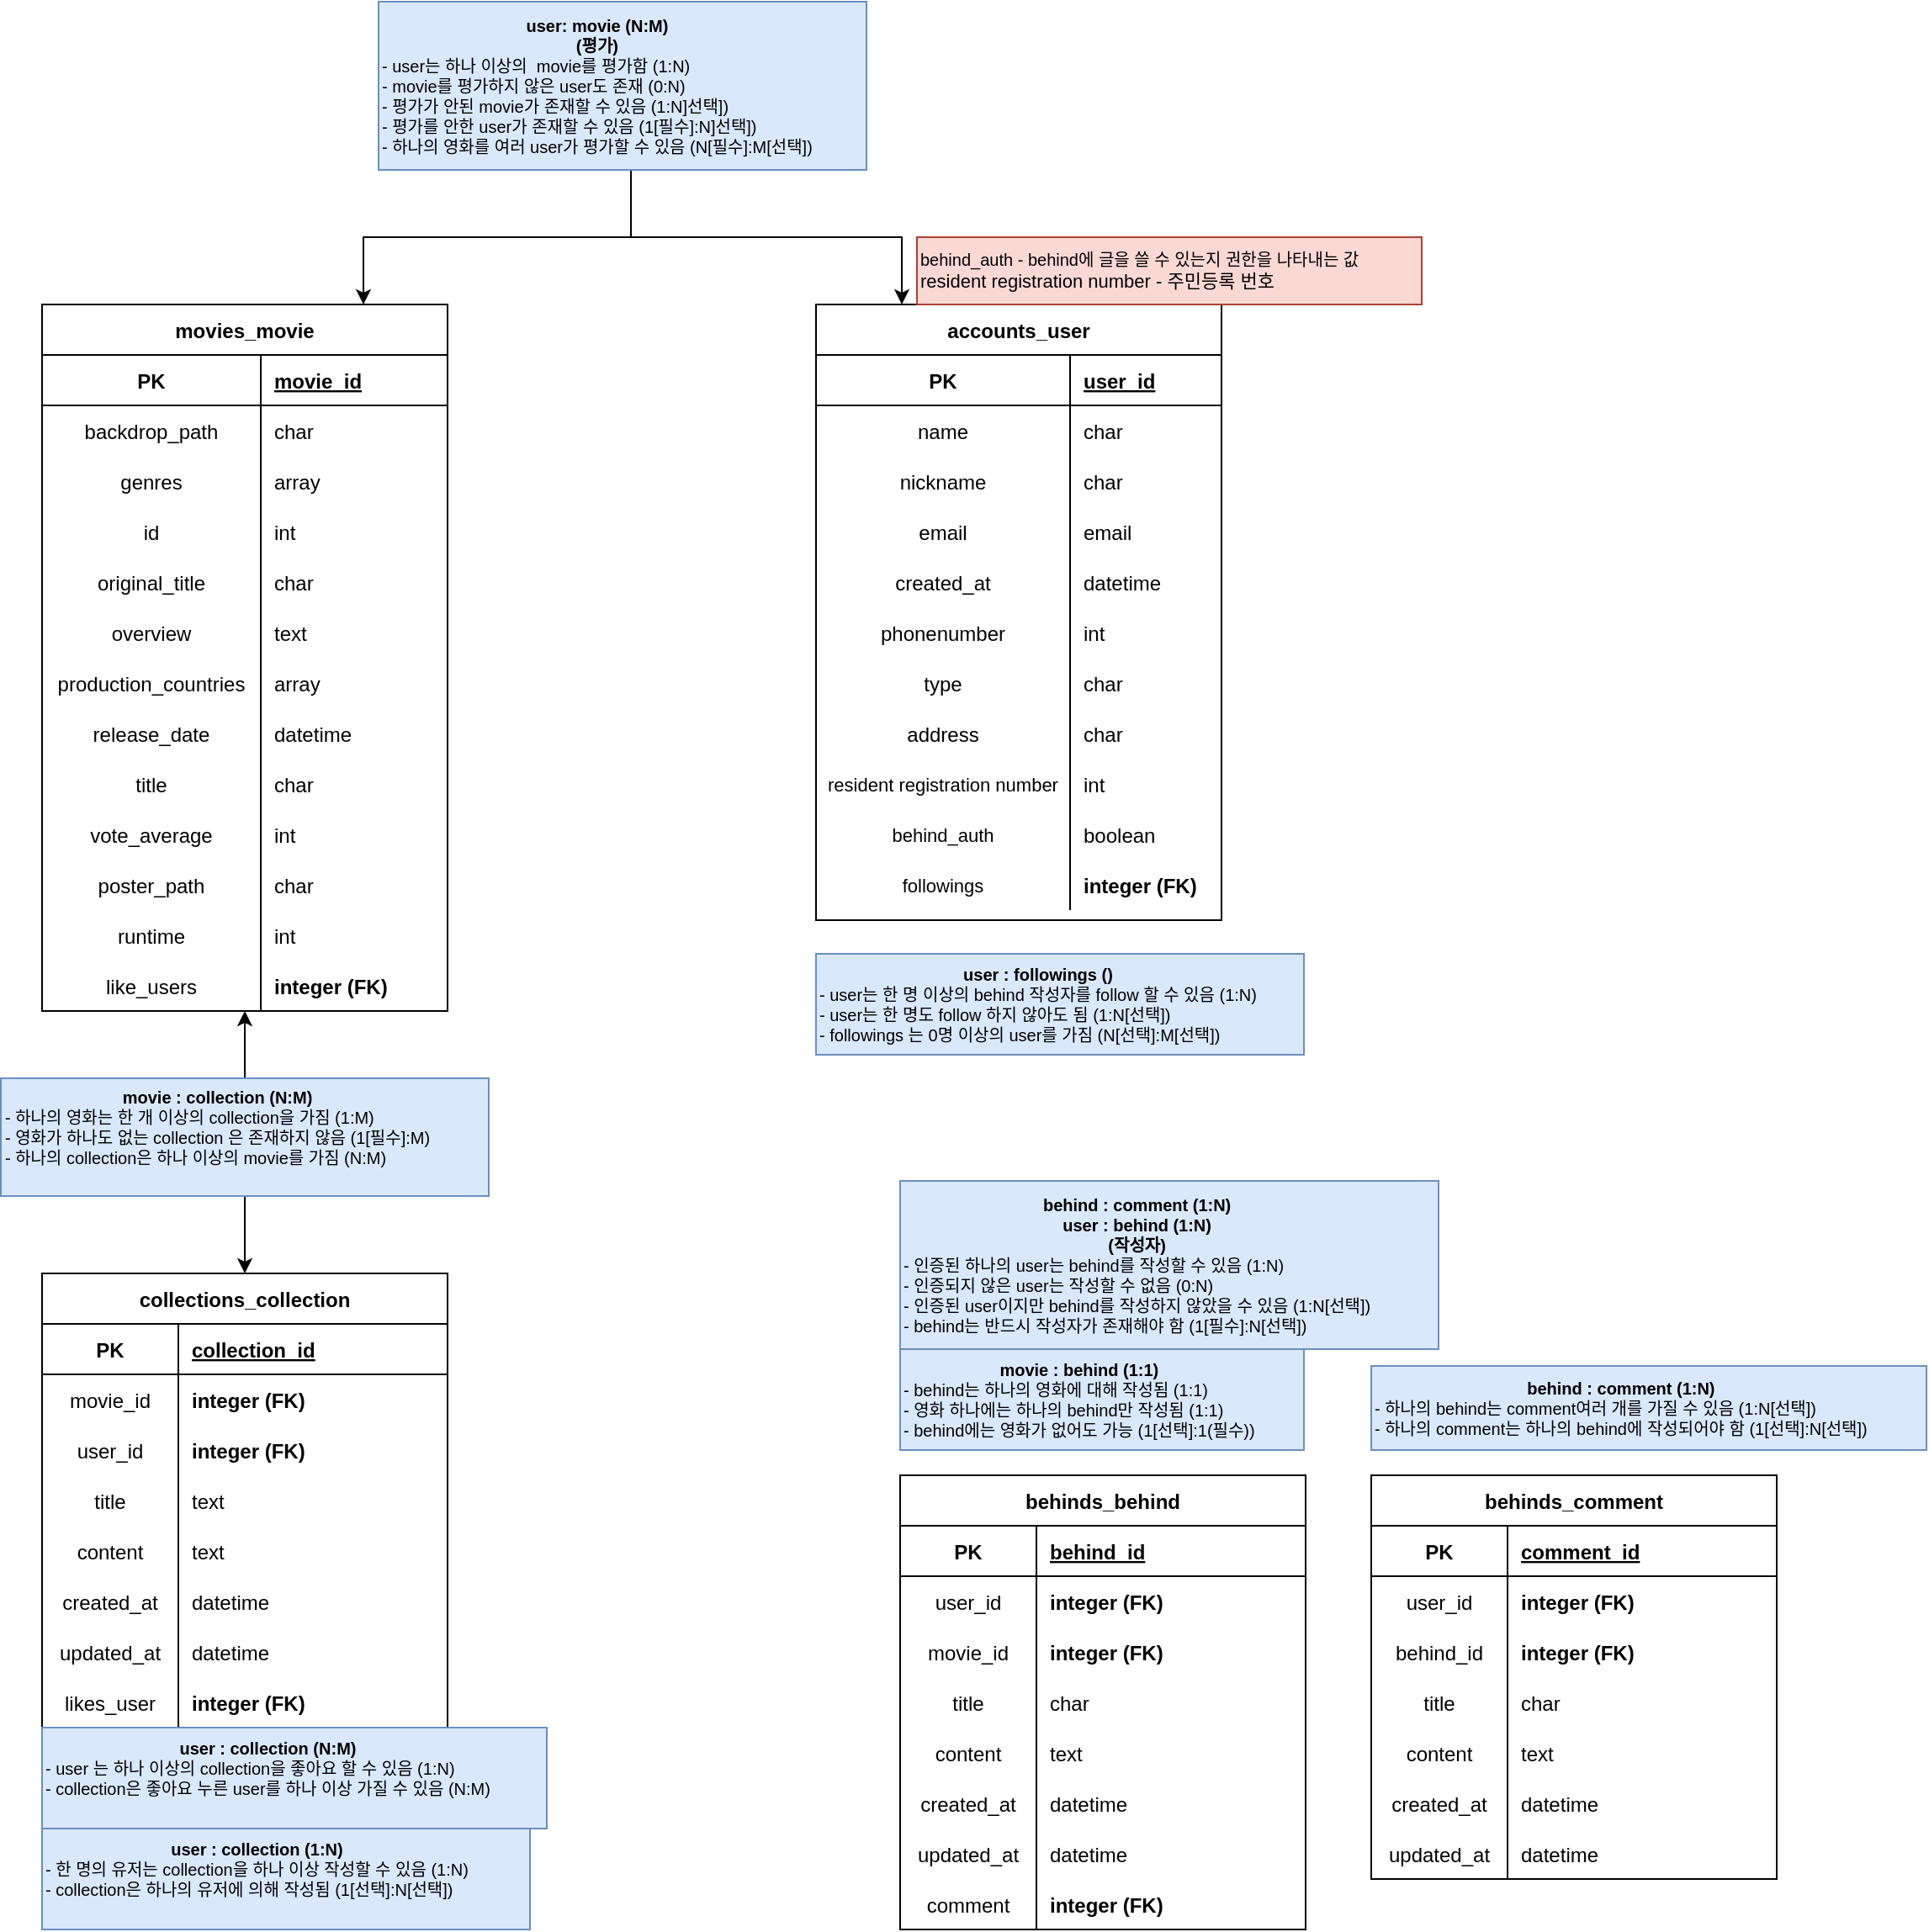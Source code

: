<mxfile version="20.5.3" type="github">
  <diagram id="GLgFaRD8pN8Qjck3xl4h" name="페이지-1">
    <mxGraphModel dx="2360" dy="802" grid="1" gridSize="10" guides="1" tooltips="1" connect="1" arrows="1" fold="1" page="1" pageScale="1" pageWidth="827" pageHeight="1169" math="0" shadow="0">
      <root>
        <mxCell id="0" />
        <mxCell id="1" parent="0" />
        <mxCell id="Xf8pAF-lPwS7-hsnX2du-1" value="accounts_user" style="shape=table;startSize=30;container=1;collapsible=1;childLayout=tableLayout;fixedRows=1;rowLines=0;fontStyle=1;align=center;resizeLast=1;" parent="1" vertex="1">
          <mxGeometry x="-330" y="180" width="241" height="366" as="geometry" />
        </mxCell>
        <mxCell id="Xf8pAF-lPwS7-hsnX2du-2" value="" style="shape=tableRow;horizontal=0;startSize=0;swimlaneHead=0;swimlaneBody=0;fillColor=none;collapsible=0;dropTarget=0;points=[[0,0.5],[1,0.5]];portConstraint=eastwest;top=0;left=0;right=0;bottom=1;" parent="Xf8pAF-lPwS7-hsnX2du-1" vertex="1">
          <mxGeometry y="30" width="241" height="30" as="geometry" />
        </mxCell>
        <mxCell id="Xf8pAF-lPwS7-hsnX2du-3" value="PK" style="shape=partialRectangle;connectable=0;fillColor=none;top=0;left=0;bottom=0;right=0;fontStyle=1;overflow=hidden;" parent="Xf8pAF-lPwS7-hsnX2du-2" vertex="1">
          <mxGeometry width="151" height="30" as="geometry">
            <mxRectangle width="151" height="30" as="alternateBounds" />
          </mxGeometry>
        </mxCell>
        <mxCell id="Xf8pAF-lPwS7-hsnX2du-4" value="user_id" style="shape=partialRectangle;connectable=0;fillColor=none;top=0;left=0;bottom=0;right=0;align=left;spacingLeft=6;fontStyle=5;overflow=hidden;" parent="Xf8pAF-lPwS7-hsnX2du-2" vertex="1">
          <mxGeometry x="151" width="90" height="30" as="geometry">
            <mxRectangle width="90" height="30" as="alternateBounds" />
          </mxGeometry>
        </mxCell>
        <mxCell id="Xf8pAF-lPwS7-hsnX2du-5" value="" style="shape=tableRow;horizontal=0;startSize=0;swimlaneHead=0;swimlaneBody=0;fillColor=none;collapsible=0;dropTarget=0;points=[[0,0.5],[1,0.5]];portConstraint=eastwest;top=0;left=0;right=0;bottom=0;" parent="Xf8pAF-lPwS7-hsnX2du-1" vertex="1">
          <mxGeometry y="60" width="241" height="30" as="geometry" />
        </mxCell>
        <mxCell id="Xf8pAF-lPwS7-hsnX2du-6" value="name" style="shape=partialRectangle;connectable=0;fillColor=none;top=0;left=0;bottom=0;right=0;editable=1;overflow=hidden;" parent="Xf8pAF-lPwS7-hsnX2du-5" vertex="1">
          <mxGeometry width="151" height="30" as="geometry">
            <mxRectangle width="151" height="30" as="alternateBounds" />
          </mxGeometry>
        </mxCell>
        <mxCell id="Xf8pAF-lPwS7-hsnX2du-7" value="char" style="shape=partialRectangle;connectable=0;fillColor=none;top=0;left=0;bottom=0;right=0;align=left;spacingLeft=6;overflow=hidden;" parent="Xf8pAF-lPwS7-hsnX2du-5" vertex="1">
          <mxGeometry x="151" width="90" height="30" as="geometry">
            <mxRectangle width="90" height="30" as="alternateBounds" />
          </mxGeometry>
        </mxCell>
        <mxCell id="Xf8pAF-lPwS7-hsnX2du-8" value="" style="shape=tableRow;horizontal=0;startSize=0;swimlaneHead=0;swimlaneBody=0;fillColor=none;collapsible=0;dropTarget=0;points=[[0,0.5],[1,0.5]];portConstraint=eastwest;top=0;left=0;right=0;bottom=0;" parent="Xf8pAF-lPwS7-hsnX2du-1" vertex="1">
          <mxGeometry y="90" width="241" height="30" as="geometry" />
        </mxCell>
        <mxCell id="Xf8pAF-lPwS7-hsnX2du-9" value="nickname" style="shape=partialRectangle;connectable=0;fillColor=none;top=0;left=0;bottom=0;right=0;editable=1;overflow=hidden;" parent="Xf8pAF-lPwS7-hsnX2du-8" vertex="1">
          <mxGeometry width="151" height="30" as="geometry">
            <mxRectangle width="151" height="30" as="alternateBounds" />
          </mxGeometry>
        </mxCell>
        <mxCell id="Xf8pAF-lPwS7-hsnX2du-10" value="char" style="shape=partialRectangle;connectable=0;fillColor=none;top=0;left=0;bottom=0;right=0;align=left;spacingLeft=6;overflow=hidden;" parent="Xf8pAF-lPwS7-hsnX2du-8" vertex="1">
          <mxGeometry x="151" width="90" height="30" as="geometry">
            <mxRectangle width="90" height="30" as="alternateBounds" />
          </mxGeometry>
        </mxCell>
        <mxCell id="Xf8pAF-lPwS7-hsnX2du-11" value="" style="shape=tableRow;horizontal=0;startSize=0;swimlaneHead=0;swimlaneBody=0;fillColor=none;collapsible=0;dropTarget=0;points=[[0,0.5],[1,0.5]];portConstraint=eastwest;top=0;left=0;right=0;bottom=0;" parent="Xf8pAF-lPwS7-hsnX2du-1" vertex="1">
          <mxGeometry y="120" width="241" height="30" as="geometry" />
        </mxCell>
        <mxCell id="Xf8pAF-lPwS7-hsnX2du-12" value="email" style="shape=partialRectangle;connectable=0;fillColor=none;top=0;left=0;bottom=0;right=0;editable=1;overflow=hidden;" parent="Xf8pAF-lPwS7-hsnX2du-11" vertex="1">
          <mxGeometry width="151" height="30" as="geometry">
            <mxRectangle width="151" height="30" as="alternateBounds" />
          </mxGeometry>
        </mxCell>
        <mxCell id="Xf8pAF-lPwS7-hsnX2du-13" value="email" style="shape=partialRectangle;connectable=0;fillColor=none;top=0;left=0;bottom=0;right=0;align=left;spacingLeft=6;overflow=hidden;" parent="Xf8pAF-lPwS7-hsnX2du-11" vertex="1">
          <mxGeometry x="151" width="90" height="30" as="geometry">
            <mxRectangle width="90" height="30" as="alternateBounds" />
          </mxGeometry>
        </mxCell>
        <mxCell id="Xf8pAF-lPwS7-hsnX2du-83" value="" style="shape=tableRow;horizontal=0;startSize=0;swimlaneHead=0;swimlaneBody=0;fillColor=none;collapsible=0;dropTarget=0;points=[[0,0.5],[1,0.5]];portConstraint=eastwest;top=0;left=0;right=0;bottom=0;" parent="Xf8pAF-lPwS7-hsnX2du-1" vertex="1">
          <mxGeometry y="150" width="241" height="30" as="geometry" />
        </mxCell>
        <mxCell id="Xf8pAF-lPwS7-hsnX2du-84" value="created_at" style="shape=partialRectangle;connectable=0;fillColor=none;top=0;left=0;bottom=0;right=0;editable=1;overflow=hidden;" parent="Xf8pAF-lPwS7-hsnX2du-83" vertex="1">
          <mxGeometry width="151" height="30" as="geometry">
            <mxRectangle width="151" height="30" as="alternateBounds" />
          </mxGeometry>
        </mxCell>
        <mxCell id="Xf8pAF-lPwS7-hsnX2du-85" value="datetime" style="shape=partialRectangle;connectable=0;fillColor=none;top=0;left=0;bottom=0;right=0;align=left;spacingLeft=6;overflow=hidden;" parent="Xf8pAF-lPwS7-hsnX2du-83" vertex="1">
          <mxGeometry x="151" width="90" height="30" as="geometry">
            <mxRectangle width="90" height="30" as="alternateBounds" />
          </mxGeometry>
        </mxCell>
        <mxCell id="Xf8pAF-lPwS7-hsnX2du-86" value="" style="shape=tableRow;horizontal=0;startSize=0;swimlaneHead=0;swimlaneBody=0;fillColor=none;collapsible=0;dropTarget=0;points=[[0,0.5],[1,0.5]];portConstraint=eastwest;top=0;left=0;right=0;bottom=0;" parent="Xf8pAF-lPwS7-hsnX2du-1" vertex="1">
          <mxGeometry y="180" width="241" height="30" as="geometry" />
        </mxCell>
        <mxCell id="Xf8pAF-lPwS7-hsnX2du-87" value="phonenumber" style="shape=partialRectangle;connectable=0;fillColor=none;top=0;left=0;bottom=0;right=0;editable=1;overflow=hidden;" parent="Xf8pAF-lPwS7-hsnX2du-86" vertex="1">
          <mxGeometry width="151" height="30" as="geometry">
            <mxRectangle width="151" height="30" as="alternateBounds" />
          </mxGeometry>
        </mxCell>
        <mxCell id="Xf8pAF-lPwS7-hsnX2du-88" value="int" style="shape=partialRectangle;connectable=0;fillColor=none;top=0;left=0;bottom=0;right=0;align=left;spacingLeft=6;overflow=hidden;" parent="Xf8pAF-lPwS7-hsnX2du-86" vertex="1">
          <mxGeometry x="151" width="90" height="30" as="geometry">
            <mxRectangle width="90" height="30" as="alternateBounds" />
          </mxGeometry>
        </mxCell>
        <mxCell id="Xf8pAF-lPwS7-hsnX2du-89" value="" style="shape=tableRow;horizontal=0;startSize=0;swimlaneHead=0;swimlaneBody=0;fillColor=none;collapsible=0;dropTarget=0;points=[[0,0.5],[1,0.5]];portConstraint=eastwest;top=0;left=0;right=0;bottom=0;" parent="Xf8pAF-lPwS7-hsnX2du-1" vertex="1">
          <mxGeometry y="210" width="241" height="30" as="geometry" />
        </mxCell>
        <mxCell id="Xf8pAF-lPwS7-hsnX2du-90" value="type" style="shape=partialRectangle;connectable=0;fillColor=none;top=0;left=0;bottom=0;right=0;editable=1;overflow=hidden;" parent="Xf8pAF-lPwS7-hsnX2du-89" vertex="1">
          <mxGeometry width="151" height="30" as="geometry">
            <mxRectangle width="151" height="30" as="alternateBounds" />
          </mxGeometry>
        </mxCell>
        <mxCell id="Xf8pAF-lPwS7-hsnX2du-91" value="char" style="shape=partialRectangle;connectable=0;fillColor=none;top=0;left=0;bottom=0;right=0;align=left;spacingLeft=6;overflow=hidden;" parent="Xf8pAF-lPwS7-hsnX2du-89" vertex="1">
          <mxGeometry x="151" width="90" height="30" as="geometry">
            <mxRectangle width="90" height="30" as="alternateBounds" />
          </mxGeometry>
        </mxCell>
        <mxCell id="Xf8pAF-lPwS7-hsnX2du-92" value="" style="shape=tableRow;horizontal=0;startSize=0;swimlaneHead=0;swimlaneBody=0;fillColor=none;collapsible=0;dropTarget=0;points=[[0,0.5],[1,0.5]];portConstraint=eastwest;top=0;left=0;right=0;bottom=0;" parent="Xf8pAF-lPwS7-hsnX2du-1" vertex="1">
          <mxGeometry y="240" width="241" height="30" as="geometry" />
        </mxCell>
        <mxCell id="Xf8pAF-lPwS7-hsnX2du-93" value="address" style="shape=partialRectangle;connectable=0;fillColor=none;top=0;left=0;bottom=0;right=0;editable=1;overflow=hidden;" parent="Xf8pAF-lPwS7-hsnX2du-92" vertex="1">
          <mxGeometry width="151" height="30" as="geometry">
            <mxRectangle width="151" height="30" as="alternateBounds" />
          </mxGeometry>
        </mxCell>
        <mxCell id="Xf8pAF-lPwS7-hsnX2du-94" value="char" style="shape=partialRectangle;connectable=0;fillColor=none;top=0;left=0;bottom=0;right=0;align=left;spacingLeft=6;overflow=hidden;" parent="Xf8pAF-lPwS7-hsnX2du-92" vertex="1">
          <mxGeometry x="151" width="90" height="30" as="geometry">
            <mxRectangle width="90" height="30" as="alternateBounds" />
          </mxGeometry>
        </mxCell>
        <mxCell id="Xf8pAF-lPwS7-hsnX2du-95" value="" style="shape=tableRow;horizontal=0;startSize=0;swimlaneHead=0;swimlaneBody=0;fillColor=none;collapsible=0;dropTarget=0;points=[[0,0.5],[1,0.5]];portConstraint=eastwest;top=0;left=0;right=0;bottom=0;" parent="Xf8pAF-lPwS7-hsnX2du-1" vertex="1">
          <mxGeometry y="270" width="241" height="30" as="geometry" />
        </mxCell>
        <mxCell id="Xf8pAF-lPwS7-hsnX2du-96" value="resident registration number" style="shape=partialRectangle;connectable=0;fillColor=none;top=0;left=0;bottom=0;right=0;editable=1;overflow=hidden;fontSize=11;" parent="Xf8pAF-lPwS7-hsnX2du-95" vertex="1">
          <mxGeometry width="151" height="30" as="geometry">
            <mxRectangle width="151" height="30" as="alternateBounds" />
          </mxGeometry>
        </mxCell>
        <mxCell id="Xf8pAF-lPwS7-hsnX2du-97" value="int" style="shape=partialRectangle;connectable=0;fillColor=none;top=0;left=0;bottom=0;right=0;align=left;spacingLeft=6;overflow=hidden;" parent="Xf8pAF-lPwS7-hsnX2du-95" vertex="1">
          <mxGeometry x="151" width="90" height="30" as="geometry">
            <mxRectangle width="90" height="30" as="alternateBounds" />
          </mxGeometry>
        </mxCell>
        <mxCell id="Xf8pAF-lPwS7-hsnX2du-168" value="" style="shape=tableRow;horizontal=0;startSize=0;swimlaneHead=0;swimlaneBody=0;fillColor=none;collapsible=0;dropTarget=0;points=[[0,0.5],[1,0.5]];portConstraint=eastwest;top=0;left=0;right=0;bottom=0;" parent="Xf8pAF-lPwS7-hsnX2du-1" vertex="1">
          <mxGeometry y="300" width="241" height="30" as="geometry" />
        </mxCell>
        <mxCell id="Xf8pAF-lPwS7-hsnX2du-169" value="behind_auth" style="shape=partialRectangle;connectable=0;fillColor=none;top=0;left=0;bottom=0;right=0;editable=1;overflow=hidden;fontSize=11;" parent="Xf8pAF-lPwS7-hsnX2du-168" vertex="1">
          <mxGeometry width="151" height="30" as="geometry">
            <mxRectangle width="151" height="30" as="alternateBounds" />
          </mxGeometry>
        </mxCell>
        <mxCell id="Xf8pAF-lPwS7-hsnX2du-170" value="boolean" style="shape=partialRectangle;connectable=0;fillColor=none;top=0;left=0;bottom=0;right=0;align=left;spacingLeft=6;overflow=hidden;" parent="Xf8pAF-lPwS7-hsnX2du-168" vertex="1">
          <mxGeometry x="151" width="90" height="30" as="geometry">
            <mxRectangle width="90" height="30" as="alternateBounds" />
          </mxGeometry>
        </mxCell>
        <mxCell id="n-0l4hpeBYYMILoCP7zS-92" value="" style="shape=tableRow;horizontal=0;startSize=0;swimlaneHead=0;swimlaneBody=0;fillColor=none;collapsible=0;dropTarget=0;points=[[0,0.5],[1,0.5]];portConstraint=eastwest;top=0;left=0;right=0;bottom=0;" vertex="1" parent="Xf8pAF-lPwS7-hsnX2du-1">
          <mxGeometry y="330" width="241" height="30" as="geometry" />
        </mxCell>
        <mxCell id="n-0l4hpeBYYMILoCP7zS-93" value="followings" style="shape=partialRectangle;connectable=0;fillColor=none;top=0;left=0;bottom=0;right=0;editable=1;overflow=hidden;fontSize=11;" vertex="1" parent="n-0l4hpeBYYMILoCP7zS-92">
          <mxGeometry width="151" height="30" as="geometry">
            <mxRectangle width="151" height="30" as="alternateBounds" />
          </mxGeometry>
        </mxCell>
        <mxCell id="n-0l4hpeBYYMILoCP7zS-94" value="integer (FK)" style="shape=partialRectangle;connectable=0;fillColor=none;top=0;left=0;bottom=0;right=0;align=left;spacingLeft=6;overflow=hidden;fontStyle=1" vertex="1" parent="n-0l4hpeBYYMILoCP7zS-92">
          <mxGeometry x="151" width="90" height="30" as="geometry">
            <mxRectangle width="90" height="30" as="alternateBounds" />
          </mxGeometry>
        </mxCell>
        <mxCell id="Xf8pAF-lPwS7-hsnX2du-67" value="collections_collection" style="shape=table;startSize=30;container=1;collapsible=1;childLayout=tableLayout;fixedRows=1;rowLines=0;fontStyle=1;align=center;resizeLast=1;" parent="1" vertex="1">
          <mxGeometry x="-790" y="756" width="241" height="270" as="geometry" />
        </mxCell>
        <mxCell id="Xf8pAF-lPwS7-hsnX2du-68" value="" style="shape=tableRow;horizontal=0;startSize=0;swimlaneHead=0;swimlaneBody=0;fillColor=none;collapsible=0;dropTarget=0;points=[[0,0.5],[1,0.5]];portConstraint=eastwest;top=0;left=0;right=0;bottom=1;" parent="Xf8pAF-lPwS7-hsnX2du-67" vertex="1">
          <mxGeometry y="30" width="241" height="30" as="geometry" />
        </mxCell>
        <mxCell id="Xf8pAF-lPwS7-hsnX2du-69" value="PK" style="shape=partialRectangle;connectable=0;fillColor=none;top=0;left=0;bottom=0;right=0;fontStyle=1;overflow=hidden;" parent="Xf8pAF-lPwS7-hsnX2du-68" vertex="1">
          <mxGeometry width="81" height="30" as="geometry">
            <mxRectangle width="81" height="30" as="alternateBounds" />
          </mxGeometry>
        </mxCell>
        <mxCell id="Xf8pAF-lPwS7-hsnX2du-70" value="collection_id" style="shape=partialRectangle;connectable=0;fillColor=none;top=0;left=0;bottom=0;right=0;align=left;spacingLeft=6;fontStyle=5;overflow=hidden;" parent="Xf8pAF-lPwS7-hsnX2du-68" vertex="1">
          <mxGeometry x="81" width="160" height="30" as="geometry">
            <mxRectangle width="160" height="30" as="alternateBounds" />
          </mxGeometry>
        </mxCell>
        <mxCell id="Xf8pAF-lPwS7-hsnX2du-71" value="" style="shape=tableRow;horizontal=0;startSize=0;swimlaneHead=0;swimlaneBody=0;fillColor=none;collapsible=0;dropTarget=0;points=[[0,0.5],[1,0.5]];portConstraint=eastwest;top=0;left=0;right=0;bottom=0;" parent="Xf8pAF-lPwS7-hsnX2du-67" vertex="1">
          <mxGeometry y="60" width="241" height="30" as="geometry" />
        </mxCell>
        <mxCell id="Xf8pAF-lPwS7-hsnX2du-72" value="movie_id" style="shape=partialRectangle;connectable=0;fillColor=none;top=0;left=0;bottom=0;right=0;editable=1;overflow=hidden;" parent="Xf8pAF-lPwS7-hsnX2du-71" vertex="1">
          <mxGeometry width="81" height="30" as="geometry">
            <mxRectangle width="81" height="30" as="alternateBounds" />
          </mxGeometry>
        </mxCell>
        <mxCell id="Xf8pAF-lPwS7-hsnX2du-73" value="integer (FK)" style="shape=partialRectangle;connectable=0;fillColor=none;top=0;left=0;bottom=0;right=0;align=left;spacingLeft=6;overflow=hidden;fontStyle=1" parent="Xf8pAF-lPwS7-hsnX2du-71" vertex="1">
          <mxGeometry x="81" width="160" height="30" as="geometry">
            <mxRectangle width="160" height="30" as="alternateBounds" />
          </mxGeometry>
        </mxCell>
        <mxCell id="Xf8pAF-lPwS7-hsnX2du-74" value="" style="shape=tableRow;horizontal=0;startSize=0;swimlaneHead=0;swimlaneBody=0;fillColor=none;collapsible=0;dropTarget=0;points=[[0,0.5],[1,0.5]];portConstraint=eastwest;top=0;left=0;right=0;bottom=0;" parent="Xf8pAF-lPwS7-hsnX2du-67" vertex="1">
          <mxGeometry y="90" width="241" height="30" as="geometry" />
        </mxCell>
        <mxCell id="Xf8pAF-lPwS7-hsnX2du-75" value="user_id" style="shape=partialRectangle;connectable=0;fillColor=none;top=0;left=0;bottom=0;right=0;editable=1;overflow=hidden;" parent="Xf8pAF-lPwS7-hsnX2du-74" vertex="1">
          <mxGeometry width="81" height="30" as="geometry">
            <mxRectangle width="81" height="30" as="alternateBounds" />
          </mxGeometry>
        </mxCell>
        <mxCell id="Xf8pAF-lPwS7-hsnX2du-76" value="integer (FK)" style="shape=partialRectangle;connectable=0;fillColor=none;top=0;left=0;bottom=0;right=0;align=left;spacingLeft=6;overflow=hidden;fontStyle=1" parent="Xf8pAF-lPwS7-hsnX2du-74" vertex="1">
          <mxGeometry x="81" width="160" height="30" as="geometry">
            <mxRectangle width="160" height="30" as="alternateBounds" />
          </mxGeometry>
        </mxCell>
        <mxCell id="n-0l4hpeBYYMILoCP7zS-53" value="" style="shape=tableRow;horizontal=0;startSize=0;swimlaneHead=0;swimlaneBody=0;fillColor=none;collapsible=0;dropTarget=0;points=[[0,0.5],[1,0.5]];portConstraint=eastwest;top=0;left=0;right=0;bottom=0;" vertex="1" parent="Xf8pAF-lPwS7-hsnX2du-67">
          <mxGeometry y="120" width="241" height="30" as="geometry" />
        </mxCell>
        <mxCell id="n-0l4hpeBYYMILoCP7zS-54" value="title" style="shape=partialRectangle;connectable=0;fillColor=none;top=0;left=0;bottom=0;right=0;editable=1;overflow=hidden;" vertex="1" parent="n-0l4hpeBYYMILoCP7zS-53">
          <mxGeometry width="81" height="30" as="geometry">
            <mxRectangle width="81" height="30" as="alternateBounds" />
          </mxGeometry>
        </mxCell>
        <mxCell id="n-0l4hpeBYYMILoCP7zS-55" value="text" style="shape=partialRectangle;connectable=0;fillColor=none;top=0;left=0;bottom=0;right=0;align=left;spacingLeft=6;overflow=hidden;" vertex="1" parent="n-0l4hpeBYYMILoCP7zS-53">
          <mxGeometry x="81" width="160" height="30" as="geometry">
            <mxRectangle width="160" height="30" as="alternateBounds" />
          </mxGeometry>
        </mxCell>
        <mxCell id="Xf8pAF-lPwS7-hsnX2du-77" value="" style="shape=tableRow;horizontal=0;startSize=0;swimlaneHead=0;swimlaneBody=0;fillColor=none;collapsible=0;dropTarget=0;points=[[0,0.5],[1,0.5]];portConstraint=eastwest;top=0;left=0;right=0;bottom=0;" parent="Xf8pAF-lPwS7-hsnX2du-67" vertex="1">
          <mxGeometry y="150" width="241" height="30" as="geometry" />
        </mxCell>
        <mxCell id="Xf8pAF-lPwS7-hsnX2du-78" value="content" style="shape=partialRectangle;connectable=0;fillColor=none;top=0;left=0;bottom=0;right=0;editable=1;overflow=hidden;" parent="Xf8pAF-lPwS7-hsnX2du-77" vertex="1">
          <mxGeometry width="81" height="30" as="geometry">
            <mxRectangle width="81" height="30" as="alternateBounds" />
          </mxGeometry>
        </mxCell>
        <mxCell id="Xf8pAF-lPwS7-hsnX2du-79" value="text" style="shape=partialRectangle;connectable=0;fillColor=none;top=0;left=0;bottom=0;right=0;align=left;spacingLeft=6;overflow=hidden;" parent="Xf8pAF-lPwS7-hsnX2du-77" vertex="1">
          <mxGeometry x="81" width="160" height="30" as="geometry">
            <mxRectangle width="160" height="30" as="alternateBounds" />
          </mxGeometry>
        </mxCell>
        <mxCell id="n-0l4hpeBYYMILoCP7zS-38" value="" style="shape=tableRow;horizontal=0;startSize=0;swimlaneHead=0;swimlaneBody=0;fillColor=none;collapsible=0;dropTarget=0;points=[[0,0.5],[1,0.5]];portConstraint=eastwest;top=0;left=0;right=0;bottom=0;" vertex="1" parent="Xf8pAF-lPwS7-hsnX2du-67">
          <mxGeometry y="180" width="241" height="30" as="geometry" />
        </mxCell>
        <mxCell id="n-0l4hpeBYYMILoCP7zS-39" value="created_at" style="shape=partialRectangle;connectable=0;fillColor=none;top=0;left=0;bottom=0;right=0;editable=1;overflow=hidden;" vertex="1" parent="n-0l4hpeBYYMILoCP7zS-38">
          <mxGeometry width="81" height="30" as="geometry">
            <mxRectangle width="81" height="30" as="alternateBounds" />
          </mxGeometry>
        </mxCell>
        <mxCell id="n-0l4hpeBYYMILoCP7zS-40" value="datetime" style="shape=partialRectangle;connectable=0;fillColor=none;top=0;left=0;bottom=0;right=0;align=left;spacingLeft=6;overflow=hidden;" vertex="1" parent="n-0l4hpeBYYMILoCP7zS-38">
          <mxGeometry x="81" width="160" height="30" as="geometry">
            <mxRectangle width="160" height="30" as="alternateBounds" />
          </mxGeometry>
        </mxCell>
        <mxCell id="n-0l4hpeBYYMILoCP7zS-41" value="" style="shape=tableRow;horizontal=0;startSize=0;swimlaneHead=0;swimlaneBody=0;fillColor=none;collapsible=0;dropTarget=0;points=[[0,0.5],[1,0.5]];portConstraint=eastwest;top=0;left=0;right=0;bottom=0;" vertex="1" parent="Xf8pAF-lPwS7-hsnX2du-67">
          <mxGeometry y="210" width="241" height="30" as="geometry" />
        </mxCell>
        <mxCell id="n-0l4hpeBYYMILoCP7zS-42" value="updated_at" style="shape=partialRectangle;connectable=0;fillColor=none;top=0;left=0;bottom=0;right=0;editable=1;overflow=hidden;" vertex="1" parent="n-0l4hpeBYYMILoCP7zS-41">
          <mxGeometry width="81" height="30" as="geometry">
            <mxRectangle width="81" height="30" as="alternateBounds" />
          </mxGeometry>
        </mxCell>
        <mxCell id="n-0l4hpeBYYMILoCP7zS-43" value="datetime" style="shape=partialRectangle;connectable=0;fillColor=none;top=0;left=0;bottom=0;right=0;align=left;spacingLeft=6;overflow=hidden;" vertex="1" parent="n-0l4hpeBYYMILoCP7zS-41">
          <mxGeometry x="81" width="160" height="30" as="geometry">
            <mxRectangle width="160" height="30" as="alternateBounds" />
          </mxGeometry>
        </mxCell>
        <mxCell id="Xf8pAF-lPwS7-hsnX2du-102" value="" style="shape=tableRow;horizontal=0;startSize=0;swimlaneHead=0;swimlaneBody=0;fillColor=none;collapsible=0;dropTarget=0;points=[[0,0.5],[1,0.5]];portConstraint=eastwest;top=0;left=0;right=0;bottom=0;" parent="Xf8pAF-lPwS7-hsnX2du-67" vertex="1">
          <mxGeometry y="240" width="241" height="30" as="geometry" />
        </mxCell>
        <mxCell id="Xf8pAF-lPwS7-hsnX2du-103" value="likes_user" style="shape=partialRectangle;connectable=0;fillColor=none;top=0;left=0;bottom=0;right=0;editable=1;overflow=hidden;" parent="Xf8pAF-lPwS7-hsnX2du-102" vertex="1">
          <mxGeometry width="81" height="30" as="geometry">
            <mxRectangle width="81" height="30" as="alternateBounds" />
          </mxGeometry>
        </mxCell>
        <mxCell id="Xf8pAF-lPwS7-hsnX2du-104" value="integer (FK)" style="shape=partialRectangle;connectable=0;fillColor=none;top=0;left=0;bottom=0;right=0;align=left;spacingLeft=6;overflow=hidden;fontStyle=1" parent="Xf8pAF-lPwS7-hsnX2du-102" vertex="1">
          <mxGeometry x="81" width="160" height="30" as="geometry">
            <mxRectangle width="160" height="30" as="alternateBounds" />
          </mxGeometry>
        </mxCell>
        <mxCell id="Xf8pAF-lPwS7-hsnX2du-105" value="movies_movie" style="shape=table;startSize=30;container=1;collapsible=1;childLayout=tableLayout;fixedRows=1;rowLines=0;fontStyle=1;align=center;resizeLast=1;" parent="1" vertex="1">
          <mxGeometry x="-790" y="180" width="241" height="420" as="geometry" />
        </mxCell>
        <mxCell id="Xf8pAF-lPwS7-hsnX2du-106" value="" style="shape=tableRow;horizontal=0;startSize=0;swimlaneHead=0;swimlaneBody=0;fillColor=none;collapsible=0;dropTarget=0;points=[[0,0.5],[1,0.5]];portConstraint=eastwest;top=0;left=0;right=0;bottom=1;" parent="Xf8pAF-lPwS7-hsnX2du-105" vertex="1">
          <mxGeometry y="30" width="241" height="30" as="geometry" />
        </mxCell>
        <mxCell id="Xf8pAF-lPwS7-hsnX2du-107" value="PK" style="shape=partialRectangle;connectable=0;fillColor=none;top=0;left=0;bottom=0;right=0;fontStyle=1;overflow=hidden;" parent="Xf8pAF-lPwS7-hsnX2du-106" vertex="1">
          <mxGeometry width="130" height="30" as="geometry">
            <mxRectangle width="130" height="30" as="alternateBounds" />
          </mxGeometry>
        </mxCell>
        <mxCell id="Xf8pAF-lPwS7-hsnX2du-108" value="movie_id" style="shape=partialRectangle;connectable=0;fillColor=none;top=0;left=0;bottom=0;right=0;align=left;spacingLeft=6;fontStyle=5;overflow=hidden;" parent="Xf8pAF-lPwS7-hsnX2du-106" vertex="1">
          <mxGeometry x="130" width="111" height="30" as="geometry">
            <mxRectangle width="111" height="30" as="alternateBounds" />
          </mxGeometry>
        </mxCell>
        <mxCell id="Xf8pAF-lPwS7-hsnX2du-109" value="" style="shape=tableRow;horizontal=0;startSize=0;swimlaneHead=0;swimlaneBody=0;fillColor=none;collapsible=0;dropTarget=0;points=[[0,0.5],[1,0.5]];portConstraint=eastwest;top=0;left=0;right=0;bottom=0;fontStyle=1" parent="Xf8pAF-lPwS7-hsnX2du-105" vertex="1">
          <mxGeometry y="60" width="241" height="30" as="geometry" />
        </mxCell>
        <mxCell id="Xf8pAF-lPwS7-hsnX2du-110" value="backdrop_path" style="shape=partialRectangle;connectable=0;fillColor=none;top=0;left=0;bottom=0;right=0;editable=1;overflow=hidden;" parent="Xf8pAF-lPwS7-hsnX2du-109" vertex="1">
          <mxGeometry width="130" height="30" as="geometry">
            <mxRectangle width="130" height="30" as="alternateBounds" />
          </mxGeometry>
        </mxCell>
        <mxCell id="Xf8pAF-lPwS7-hsnX2du-111" value="char" style="shape=partialRectangle;connectable=0;fillColor=none;top=0;left=0;bottom=0;right=0;align=left;spacingLeft=6;overflow=hidden;fontStyle=0" parent="Xf8pAF-lPwS7-hsnX2du-109" vertex="1">
          <mxGeometry x="130" width="111" height="30" as="geometry">
            <mxRectangle width="111" height="30" as="alternateBounds" />
          </mxGeometry>
        </mxCell>
        <mxCell id="Xf8pAF-lPwS7-hsnX2du-112" value="" style="shape=tableRow;horizontal=0;startSize=0;swimlaneHead=0;swimlaneBody=0;fillColor=none;collapsible=0;dropTarget=0;points=[[0,0.5],[1,0.5]];portConstraint=eastwest;top=0;left=0;right=0;bottom=0;" parent="Xf8pAF-lPwS7-hsnX2du-105" vertex="1">
          <mxGeometry y="90" width="241" height="30" as="geometry" />
        </mxCell>
        <mxCell id="Xf8pAF-lPwS7-hsnX2du-113" value="genres" style="shape=partialRectangle;connectable=0;fillColor=none;top=0;left=0;bottom=0;right=0;editable=1;overflow=hidden;" parent="Xf8pAF-lPwS7-hsnX2du-112" vertex="1">
          <mxGeometry width="130" height="30" as="geometry">
            <mxRectangle width="130" height="30" as="alternateBounds" />
          </mxGeometry>
        </mxCell>
        <mxCell id="Xf8pAF-lPwS7-hsnX2du-114" value="array" style="shape=partialRectangle;connectable=0;fillColor=none;top=0;left=0;bottom=0;right=0;align=left;spacingLeft=6;overflow=hidden;fontStyle=0" parent="Xf8pAF-lPwS7-hsnX2du-112" vertex="1">
          <mxGeometry x="130" width="111" height="30" as="geometry">
            <mxRectangle width="111" height="30" as="alternateBounds" />
          </mxGeometry>
        </mxCell>
        <mxCell id="Xf8pAF-lPwS7-hsnX2du-115" value="" style="shape=tableRow;horizontal=0;startSize=0;swimlaneHead=0;swimlaneBody=0;fillColor=none;collapsible=0;dropTarget=0;points=[[0,0.5],[1,0.5]];portConstraint=eastwest;top=0;left=0;right=0;bottom=0;" parent="Xf8pAF-lPwS7-hsnX2du-105" vertex="1">
          <mxGeometry y="120" width="241" height="30" as="geometry" />
        </mxCell>
        <mxCell id="Xf8pAF-lPwS7-hsnX2du-116" value="id" style="shape=partialRectangle;connectable=0;fillColor=none;top=0;left=0;bottom=0;right=0;editable=1;overflow=hidden;" parent="Xf8pAF-lPwS7-hsnX2du-115" vertex="1">
          <mxGeometry width="130" height="30" as="geometry">
            <mxRectangle width="130" height="30" as="alternateBounds" />
          </mxGeometry>
        </mxCell>
        <mxCell id="Xf8pAF-lPwS7-hsnX2du-117" value="int" style="shape=partialRectangle;connectable=0;fillColor=none;top=0;left=0;bottom=0;right=0;align=left;spacingLeft=6;overflow=hidden;" parent="Xf8pAF-lPwS7-hsnX2du-115" vertex="1">
          <mxGeometry x="130" width="111" height="30" as="geometry">
            <mxRectangle width="111" height="30" as="alternateBounds" />
          </mxGeometry>
        </mxCell>
        <mxCell id="Xf8pAF-lPwS7-hsnX2du-118" value="" style="shape=tableRow;horizontal=0;startSize=0;swimlaneHead=0;swimlaneBody=0;fillColor=none;collapsible=0;dropTarget=0;points=[[0,0.5],[1,0.5]];portConstraint=eastwest;top=0;left=0;right=0;bottom=0;" parent="Xf8pAF-lPwS7-hsnX2du-105" vertex="1">
          <mxGeometry y="150" width="241" height="30" as="geometry" />
        </mxCell>
        <mxCell id="Xf8pAF-lPwS7-hsnX2du-119" value="original_title" style="shape=partialRectangle;connectable=0;fillColor=none;top=0;left=0;bottom=0;right=0;editable=1;overflow=hidden;" parent="Xf8pAF-lPwS7-hsnX2du-118" vertex="1">
          <mxGeometry width="130" height="30" as="geometry">
            <mxRectangle width="130" height="30" as="alternateBounds" />
          </mxGeometry>
        </mxCell>
        <mxCell id="Xf8pAF-lPwS7-hsnX2du-120" value="char" style="shape=partialRectangle;connectable=0;fillColor=none;top=0;left=0;bottom=0;right=0;align=left;spacingLeft=6;overflow=hidden;fontStyle=0" parent="Xf8pAF-lPwS7-hsnX2du-118" vertex="1">
          <mxGeometry x="130" width="111" height="30" as="geometry">
            <mxRectangle width="111" height="30" as="alternateBounds" />
          </mxGeometry>
        </mxCell>
        <mxCell id="Xf8pAF-lPwS7-hsnX2du-121" value="" style="shape=tableRow;horizontal=0;startSize=0;swimlaneHead=0;swimlaneBody=0;fillColor=none;collapsible=0;dropTarget=0;points=[[0,0.5],[1,0.5]];portConstraint=eastwest;top=0;left=0;right=0;bottom=0;" parent="Xf8pAF-lPwS7-hsnX2du-105" vertex="1">
          <mxGeometry y="180" width="241" height="30" as="geometry" />
        </mxCell>
        <mxCell id="Xf8pAF-lPwS7-hsnX2du-122" value="overview" style="shape=partialRectangle;connectable=0;fillColor=none;top=0;left=0;bottom=0;right=0;editable=1;overflow=hidden;" parent="Xf8pAF-lPwS7-hsnX2du-121" vertex="1">
          <mxGeometry width="130" height="30" as="geometry">
            <mxRectangle width="130" height="30" as="alternateBounds" />
          </mxGeometry>
        </mxCell>
        <mxCell id="Xf8pAF-lPwS7-hsnX2du-123" value="text" style="shape=partialRectangle;connectable=0;fillColor=none;top=0;left=0;bottom=0;right=0;align=left;spacingLeft=6;overflow=hidden;fontStyle=0" parent="Xf8pAF-lPwS7-hsnX2du-121" vertex="1">
          <mxGeometry x="130" width="111" height="30" as="geometry">
            <mxRectangle width="111" height="30" as="alternateBounds" />
          </mxGeometry>
        </mxCell>
        <mxCell id="Xf8pAF-lPwS7-hsnX2du-124" value="" style="shape=tableRow;horizontal=0;startSize=0;swimlaneHead=0;swimlaneBody=0;fillColor=none;collapsible=0;dropTarget=0;points=[[0,0.5],[1,0.5]];portConstraint=eastwest;top=0;left=0;right=0;bottom=0;" parent="Xf8pAF-lPwS7-hsnX2du-105" vertex="1">
          <mxGeometry y="210" width="241" height="30" as="geometry" />
        </mxCell>
        <mxCell id="Xf8pAF-lPwS7-hsnX2du-125" value="production_countries" style="shape=partialRectangle;connectable=0;fillColor=none;top=0;left=0;bottom=0;right=0;editable=1;overflow=hidden;" parent="Xf8pAF-lPwS7-hsnX2du-124" vertex="1">
          <mxGeometry width="130" height="30" as="geometry">
            <mxRectangle width="130" height="30" as="alternateBounds" />
          </mxGeometry>
        </mxCell>
        <mxCell id="Xf8pAF-lPwS7-hsnX2du-126" value="array" style="shape=partialRectangle;connectable=0;fillColor=none;top=0;left=0;bottom=0;right=0;align=left;spacingLeft=6;overflow=hidden;fontStyle=0" parent="Xf8pAF-lPwS7-hsnX2du-124" vertex="1">
          <mxGeometry x="130" width="111" height="30" as="geometry">
            <mxRectangle width="111" height="30" as="alternateBounds" />
          </mxGeometry>
        </mxCell>
        <mxCell id="Xf8pAF-lPwS7-hsnX2du-127" value="" style="shape=tableRow;horizontal=0;startSize=0;swimlaneHead=0;swimlaneBody=0;fillColor=none;collapsible=0;dropTarget=0;points=[[0,0.5],[1,0.5]];portConstraint=eastwest;top=0;left=0;right=0;bottom=0;" parent="Xf8pAF-lPwS7-hsnX2du-105" vertex="1">
          <mxGeometry y="240" width="241" height="30" as="geometry" />
        </mxCell>
        <mxCell id="Xf8pAF-lPwS7-hsnX2du-128" value="release_date" style="shape=partialRectangle;connectable=0;fillColor=none;top=0;left=0;bottom=0;right=0;editable=1;overflow=hidden;" parent="Xf8pAF-lPwS7-hsnX2du-127" vertex="1">
          <mxGeometry width="130" height="30" as="geometry">
            <mxRectangle width="130" height="30" as="alternateBounds" />
          </mxGeometry>
        </mxCell>
        <mxCell id="Xf8pAF-lPwS7-hsnX2du-129" value="datetime" style="shape=partialRectangle;connectable=0;fillColor=none;top=0;left=0;bottom=0;right=0;align=left;spacingLeft=6;overflow=hidden;fontStyle=0" parent="Xf8pAF-lPwS7-hsnX2du-127" vertex="1">
          <mxGeometry x="130" width="111" height="30" as="geometry">
            <mxRectangle width="111" height="30" as="alternateBounds" />
          </mxGeometry>
        </mxCell>
        <mxCell id="Xf8pAF-lPwS7-hsnX2du-130" value="" style="shape=tableRow;horizontal=0;startSize=0;swimlaneHead=0;swimlaneBody=0;fillColor=none;collapsible=0;dropTarget=0;points=[[0,0.5],[1,0.5]];portConstraint=eastwest;top=0;left=0;right=0;bottom=0;" parent="Xf8pAF-lPwS7-hsnX2du-105" vertex="1">
          <mxGeometry y="270" width="241" height="30" as="geometry" />
        </mxCell>
        <mxCell id="Xf8pAF-lPwS7-hsnX2du-131" value="title" style="shape=partialRectangle;connectable=0;fillColor=none;top=0;left=0;bottom=0;right=0;editable=1;overflow=hidden;" parent="Xf8pAF-lPwS7-hsnX2du-130" vertex="1">
          <mxGeometry width="130" height="30" as="geometry">
            <mxRectangle width="130" height="30" as="alternateBounds" />
          </mxGeometry>
        </mxCell>
        <mxCell id="Xf8pAF-lPwS7-hsnX2du-132" value="char" style="shape=partialRectangle;connectable=0;fillColor=none;top=0;left=0;bottom=0;right=0;align=left;spacingLeft=6;overflow=hidden;fontStyle=0" parent="Xf8pAF-lPwS7-hsnX2du-130" vertex="1">
          <mxGeometry x="130" width="111" height="30" as="geometry">
            <mxRectangle width="111" height="30" as="alternateBounds" />
          </mxGeometry>
        </mxCell>
        <mxCell id="Xf8pAF-lPwS7-hsnX2du-133" value="" style="shape=tableRow;horizontal=0;startSize=0;swimlaneHead=0;swimlaneBody=0;fillColor=none;collapsible=0;dropTarget=0;points=[[0,0.5],[1,0.5]];portConstraint=eastwest;top=0;left=0;right=0;bottom=0;" parent="Xf8pAF-lPwS7-hsnX2du-105" vertex="1">
          <mxGeometry y="300" width="241" height="30" as="geometry" />
        </mxCell>
        <mxCell id="Xf8pAF-lPwS7-hsnX2du-134" value="vote_average" style="shape=partialRectangle;connectable=0;fillColor=none;top=0;left=0;bottom=0;right=0;editable=1;overflow=hidden;" parent="Xf8pAF-lPwS7-hsnX2du-133" vertex="1">
          <mxGeometry width="130" height="30" as="geometry">
            <mxRectangle width="130" height="30" as="alternateBounds" />
          </mxGeometry>
        </mxCell>
        <mxCell id="Xf8pAF-lPwS7-hsnX2du-135" value="int" style="shape=partialRectangle;connectable=0;fillColor=none;top=0;left=0;bottom=0;right=0;align=left;spacingLeft=6;overflow=hidden;fontStyle=0" parent="Xf8pAF-lPwS7-hsnX2du-133" vertex="1">
          <mxGeometry x="130" width="111" height="30" as="geometry">
            <mxRectangle width="111" height="30" as="alternateBounds" />
          </mxGeometry>
        </mxCell>
        <mxCell id="Xf8pAF-lPwS7-hsnX2du-136" value="" style="shape=tableRow;horizontal=0;startSize=0;swimlaneHead=0;swimlaneBody=0;fillColor=none;collapsible=0;dropTarget=0;points=[[0,0.5],[1,0.5]];portConstraint=eastwest;top=0;left=0;right=0;bottom=0;" parent="Xf8pAF-lPwS7-hsnX2du-105" vertex="1">
          <mxGeometry y="330" width="241" height="30" as="geometry" />
        </mxCell>
        <mxCell id="Xf8pAF-lPwS7-hsnX2du-137" value="poster_path" style="shape=partialRectangle;connectable=0;fillColor=none;top=0;left=0;bottom=0;right=0;editable=1;overflow=hidden;" parent="Xf8pAF-lPwS7-hsnX2du-136" vertex="1">
          <mxGeometry width="130" height="30" as="geometry">
            <mxRectangle width="130" height="30" as="alternateBounds" />
          </mxGeometry>
        </mxCell>
        <mxCell id="Xf8pAF-lPwS7-hsnX2du-138" value="char" style="shape=partialRectangle;connectable=0;fillColor=none;top=0;left=0;bottom=0;right=0;align=left;spacingLeft=6;overflow=hidden;fontStyle=0" parent="Xf8pAF-lPwS7-hsnX2du-136" vertex="1">
          <mxGeometry x="130" width="111" height="30" as="geometry">
            <mxRectangle width="111" height="30" as="alternateBounds" />
          </mxGeometry>
        </mxCell>
        <mxCell id="Xf8pAF-lPwS7-hsnX2du-139" value="" style="shape=tableRow;horizontal=0;startSize=0;swimlaneHead=0;swimlaneBody=0;fillColor=none;collapsible=0;dropTarget=0;points=[[0,0.5],[1,0.5]];portConstraint=eastwest;top=0;left=0;right=0;bottom=0;" parent="Xf8pAF-lPwS7-hsnX2du-105" vertex="1">
          <mxGeometry y="360" width="241" height="30" as="geometry" />
        </mxCell>
        <mxCell id="Xf8pAF-lPwS7-hsnX2du-140" value="runtime" style="shape=partialRectangle;connectable=0;fillColor=none;top=0;left=0;bottom=0;right=0;editable=1;overflow=hidden;" parent="Xf8pAF-lPwS7-hsnX2du-139" vertex="1">
          <mxGeometry width="130" height="30" as="geometry">
            <mxRectangle width="130" height="30" as="alternateBounds" />
          </mxGeometry>
        </mxCell>
        <mxCell id="Xf8pAF-lPwS7-hsnX2du-141" value="int" style="shape=partialRectangle;connectable=0;fillColor=none;top=0;left=0;bottom=0;right=0;align=left;spacingLeft=6;overflow=hidden;fontStyle=0" parent="Xf8pAF-lPwS7-hsnX2du-139" vertex="1">
          <mxGeometry x="130" width="111" height="30" as="geometry">
            <mxRectangle width="111" height="30" as="alternateBounds" />
          </mxGeometry>
        </mxCell>
        <mxCell id="Xf8pAF-lPwS7-hsnX2du-147" value="" style="shape=tableRow;horizontal=0;startSize=0;swimlaneHead=0;swimlaneBody=0;fillColor=none;collapsible=0;dropTarget=0;points=[[0,0.5],[1,0.5]];portConstraint=eastwest;top=0;left=0;right=0;bottom=0;" parent="Xf8pAF-lPwS7-hsnX2du-105" vertex="1">
          <mxGeometry y="390" width="241" height="30" as="geometry" />
        </mxCell>
        <mxCell id="Xf8pAF-lPwS7-hsnX2du-148" value="like_users" style="shape=partialRectangle;connectable=0;fillColor=none;top=0;left=0;bottom=0;right=0;editable=1;overflow=hidden;" parent="Xf8pAF-lPwS7-hsnX2du-147" vertex="1">
          <mxGeometry width="130" height="30" as="geometry">
            <mxRectangle width="130" height="30" as="alternateBounds" />
          </mxGeometry>
        </mxCell>
        <mxCell id="Xf8pAF-lPwS7-hsnX2du-149" value="integer (FK)" style="shape=partialRectangle;connectable=0;fillColor=none;top=0;left=0;bottom=0;right=0;align=left;spacingLeft=6;overflow=hidden;fontStyle=1" parent="Xf8pAF-lPwS7-hsnX2du-147" vertex="1">
          <mxGeometry x="130" width="111" height="30" as="geometry">
            <mxRectangle width="111" height="30" as="alternateBounds" />
          </mxGeometry>
        </mxCell>
        <mxCell id="Xf8pAF-lPwS7-hsnX2du-145" style="edgeStyle=orthogonalEdgeStyle;rounded=0;orthogonalLoop=1;jettySize=auto;html=1;fontSize=10;" parent="1" source="Xf8pAF-lPwS7-hsnX2du-142" target="Xf8pAF-lPwS7-hsnX2du-1" edge="1">
          <mxGeometry relative="1" as="geometry">
            <Array as="points">
              <mxPoint x="-440" y="140" />
              <mxPoint x="-279" y="140" />
            </Array>
          </mxGeometry>
        </mxCell>
        <mxCell id="Xf8pAF-lPwS7-hsnX2du-146" style="edgeStyle=orthogonalEdgeStyle;rounded=0;orthogonalLoop=1;jettySize=auto;html=1;fontSize=10;" parent="1" source="Xf8pAF-lPwS7-hsnX2du-142" target="Xf8pAF-lPwS7-hsnX2du-105" edge="1">
          <mxGeometry relative="1" as="geometry">
            <Array as="points">
              <mxPoint x="-440" y="140" />
              <mxPoint x="-599" y="140" />
            </Array>
          </mxGeometry>
        </mxCell>
        <mxCell id="Xf8pAF-lPwS7-hsnX2du-142" value="&lt;div style=&quot;text-align: center;&quot;&gt;&lt;b style=&quot;&quot;&gt;user: movie (N:M)&lt;/b&gt;&lt;/div&gt;&lt;div style=&quot;text-align: center;&quot;&gt;&lt;b style=&quot;&quot;&gt;(평가)&lt;/b&gt;&lt;/div&gt;- user는 하나 이상의&amp;nbsp; movie를 평가함 (1:N)&lt;br&gt;- movie를 평가하지 않은 user도 존재 (0:N)&lt;br&gt;- 평가가 안된 movie가 존재할 수 있음 (1:N]선택])&lt;br&gt;- 평가를 안한 user가 존재할 수 있음&amp;nbsp;(1[필수]:N]선택])&lt;br&gt;- 하나의 영화를 여러 user가 평가할 수 있음 (N[필수]:M[선택])" style="text;html=1;align=left;verticalAlign=middle;resizable=0;points=[];autosize=1;strokeColor=#6c8ebf;fillColor=#dae8fc;fontSize=10;labelBorderColor=none;labelBackgroundColor=none;" parent="1" vertex="1">
          <mxGeometry x="-590" width="290" height="100" as="geometry" />
        </mxCell>
        <mxCell id="Xf8pAF-lPwS7-hsnX2du-171" style="edgeStyle=orthogonalEdgeStyle;rounded=0;orthogonalLoop=1;jettySize=auto;html=1;fontSize=10;fontColor=default;" parent="1" source="Xf8pAF-lPwS7-hsnX2du-150" target="Xf8pAF-lPwS7-hsnX2du-105" edge="1">
          <mxGeometry relative="1" as="geometry">
            <mxPoint x="-350" y="720" as="sourcePoint" />
          </mxGeometry>
        </mxCell>
        <mxCell id="Xf8pAF-lPwS7-hsnX2du-172" style="edgeStyle=orthogonalEdgeStyle;rounded=0;orthogonalLoop=1;jettySize=auto;html=1;fontSize=10;fontColor=default;" parent="1" source="Xf8pAF-lPwS7-hsnX2du-150" target="Xf8pAF-lPwS7-hsnX2du-67" edge="1">
          <mxGeometry relative="1" as="geometry" />
        </mxCell>
        <mxCell id="Xf8pAF-lPwS7-hsnX2du-150" value="&lt;div style=&quot;text-align: center;&quot;&gt;&lt;b style=&quot;background-color: initial;&quot;&gt;movie : collection (N:M)&lt;/b&gt;&lt;/div&gt;&lt;div style=&quot;&quot;&gt;&lt;span style=&quot;background-color: initial;&quot;&gt;- 하나의 영화는 한 개 이상의 collection을 가짐 (1:M)&lt;/span&gt;&lt;/div&gt;&lt;div style=&quot;&quot;&gt;&lt;span style=&quot;background-color: initial;&quot;&gt;- 영화가 하나도 없는 collection 은 존재하지 않음 (1[필수]:M)&lt;/span&gt;&lt;/div&gt;&lt;div style=&quot;&quot;&gt;&lt;span style=&quot;background-color: initial;&quot;&gt;- 하나의 collection은 하나 이상의 movie를 가짐 (N:M)&lt;/span&gt;&lt;/div&gt;&lt;span style=&quot;background-color: initial;&quot;&gt;&lt;br&gt;&lt;/span&gt;" style="text;html=1;align=left;verticalAlign=middle;resizable=0;points=[];autosize=1;strokeColor=#6c8ebf;fillColor=#dae8fc;fontSize=10;labelBorderColor=none;" parent="1" vertex="1">
          <mxGeometry x="-814.5" y="640" width="290" height="70" as="geometry" />
        </mxCell>
        <mxCell id="Xf8pAF-lPwS7-hsnX2du-151" value="behinds_behind" style="shape=table;startSize=30;container=1;collapsible=1;childLayout=tableLayout;fixedRows=1;rowLines=0;fontStyle=1;align=center;resizeLast=1;" parent="1" vertex="1">
          <mxGeometry x="-280" y="876" width="241" height="270" as="geometry" />
        </mxCell>
        <mxCell id="Xf8pAF-lPwS7-hsnX2du-152" value="" style="shape=tableRow;horizontal=0;startSize=0;swimlaneHead=0;swimlaneBody=0;fillColor=none;collapsible=0;dropTarget=0;points=[[0,0.5],[1,0.5]];portConstraint=eastwest;top=0;left=0;right=0;bottom=1;" parent="Xf8pAF-lPwS7-hsnX2du-151" vertex="1">
          <mxGeometry y="30" width="241" height="30" as="geometry" />
        </mxCell>
        <mxCell id="Xf8pAF-lPwS7-hsnX2du-153" value="PK" style="shape=partialRectangle;connectable=0;fillColor=none;top=0;left=0;bottom=0;right=0;fontStyle=1;overflow=hidden;" parent="Xf8pAF-lPwS7-hsnX2du-152" vertex="1">
          <mxGeometry width="81" height="30" as="geometry">
            <mxRectangle width="81" height="30" as="alternateBounds" />
          </mxGeometry>
        </mxCell>
        <mxCell id="Xf8pAF-lPwS7-hsnX2du-154" value="behind_id" style="shape=partialRectangle;connectable=0;fillColor=none;top=0;left=0;bottom=0;right=0;align=left;spacingLeft=6;fontStyle=5;overflow=hidden;" parent="Xf8pAF-lPwS7-hsnX2du-152" vertex="1">
          <mxGeometry x="81" width="160" height="30" as="geometry">
            <mxRectangle width="160" height="30" as="alternateBounds" />
          </mxGeometry>
        </mxCell>
        <mxCell id="Xf8pAF-lPwS7-hsnX2du-155" value="" style="shape=tableRow;horizontal=0;startSize=0;swimlaneHead=0;swimlaneBody=0;fillColor=none;collapsible=0;dropTarget=0;points=[[0,0.5],[1,0.5]];portConstraint=eastwest;top=0;left=0;right=0;bottom=0;" parent="Xf8pAF-lPwS7-hsnX2du-151" vertex="1">
          <mxGeometry y="60" width="241" height="30" as="geometry" />
        </mxCell>
        <mxCell id="Xf8pAF-lPwS7-hsnX2du-156" value="user_id" style="shape=partialRectangle;connectable=0;fillColor=none;top=0;left=0;bottom=0;right=0;editable=1;overflow=hidden;" parent="Xf8pAF-lPwS7-hsnX2du-155" vertex="1">
          <mxGeometry width="81" height="30" as="geometry">
            <mxRectangle width="81" height="30" as="alternateBounds" />
          </mxGeometry>
        </mxCell>
        <mxCell id="Xf8pAF-lPwS7-hsnX2du-157" value="integer (FK)" style="shape=partialRectangle;connectable=0;fillColor=none;top=0;left=0;bottom=0;right=0;align=left;spacingLeft=6;overflow=hidden;fontStyle=1" parent="Xf8pAF-lPwS7-hsnX2du-155" vertex="1">
          <mxGeometry x="81" width="160" height="30" as="geometry">
            <mxRectangle width="160" height="30" as="alternateBounds" />
          </mxGeometry>
        </mxCell>
        <mxCell id="Xf8pAF-lPwS7-hsnX2du-158" value="" style="shape=tableRow;horizontal=0;startSize=0;swimlaneHead=0;swimlaneBody=0;fillColor=none;collapsible=0;dropTarget=0;points=[[0,0.5],[1,0.5]];portConstraint=eastwest;top=0;left=0;right=0;bottom=0;" parent="Xf8pAF-lPwS7-hsnX2du-151" vertex="1">
          <mxGeometry y="90" width="241" height="30" as="geometry" />
        </mxCell>
        <mxCell id="Xf8pAF-lPwS7-hsnX2du-159" value="movie_id" style="shape=partialRectangle;connectable=0;fillColor=none;top=0;left=0;bottom=0;right=0;editable=1;overflow=hidden;" parent="Xf8pAF-lPwS7-hsnX2du-158" vertex="1">
          <mxGeometry width="81" height="30" as="geometry">
            <mxRectangle width="81" height="30" as="alternateBounds" />
          </mxGeometry>
        </mxCell>
        <mxCell id="Xf8pAF-lPwS7-hsnX2du-160" value="integer (FK)" style="shape=partialRectangle;connectable=0;fillColor=none;top=0;left=0;bottom=0;right=0;align=left;spacingLeft=6;overflow=hidden;fontStyle=1" parent="Xf8pAF-lPwS7-hsnX2du-158" vertex="1">
          <mxGeometry x="81" width="160" height="30" as="geometry">
            <mxRectangle width="160" height="30" as="alternateBounds" />
          </mxGeometry>
        </mxCell>
        <mxCell id="Xf8pAF-lPwS7-hsnX2du-161" value="" style="shape=tableRow;horizontal=0;startSize=0;swimlaneHead=0;swimlaneBody=0;fillColor=none;collapsible=0;dropTarget=0;points=[[0,0.5],[1,0.5]];portConstraint=eastwest;top=0;left=0;right=0;bottom=0;" parent="Xf8pAF-lPwS7-hsnX2du-151" vertex="1">
          <mxGeometry y="120" width="241" height="30" as="geometry" />
        </mxCell>
        <mxCell id="Xf8pAF-lPwS7-hsnX2du-162" value="title" style="shape=partialRectangle;connectable=0;fillColor=none;top=0;left=0;bottom=0;right=0;editable=1;overflow=hidden;" parent="Xf8pAF-lPwS7-hsnX2du-161" vertex="1">
          <mxGeometry width="81" height="30" as="geometry">
            <mxRectangle width="81" height="30" as="alternateBounds" />
          </mxGeometry>
        </mxCell>
        <mxCell id="Xf8pAF-lPwS7-hsnX2du-163" value="char" style="shape=partialRectangle;connectable=0;fillColor=none;top=0;left=0;bottom=0;right=0;align=left;spacingLeft=6;overflow=hidden;" parent="Xf8pAF-lPwS7-hsnX2du-161" vertex="1">
          <mxGeometry x="81" width="160" height="30" as="geometry">
            <mxRectangle width="160" height="30" as="alternateBounds" />
          </mxGeometry>
        </mxCell>
        <mxCell id="Xf8pAF-lPwS7-hsnX2du-164" value="" style="shape=tableRow;horizontal=0;startSize=0;swimlaneHead=0;swimlaneBody=0;fillColor=none;collapsible=0;dropTarget=0;points=[[0,0.5],[1,0.5]];portConstraint=eastwest;top=0;left=0;right=0;bottom=0;" parent="Xf8pAF-lPwS7-hsnX2du-151" vertex="1">
          <mxGeometry y="150" width="241" height="30" as="geometry" />
        </mxCell>
        <mxCell id="Xf8pAF-lPwS7-hsnX2du-165" value="content" style="shape=partialRectangle;connectable=0;fillColor=none;top=0;left=0;bottom=0;right=0;editable=1;overflow=hidden;" parent="Xf8pAF-lPwS7-hsnX2du-164" vertex="1">
          <mxGeometry width="81" height="30" as="geometry">
            <mxRectangle width="81" height="30" as="alternateBounds" />
          </mxGeometry>
        </mxCell>
        <mxCell id="Xf8pAF-lPwS7-hsnX2du-166" value="text" style="shape=partialRectangle;connectable=0;fillColor=none;top=0;left=0;bottom=0;right=0;align=left;spacingLeft=6;overflow=hidden;fontStyle=0" parent="Xf8pAF-lPwS7-hsnX2du-164" vertex="1">
          <mxGeometry x="81" width="160" height="30" as="geometry">
            <mxRectangle width="160" height="30" as="alternateBounds" />
          </mxGeometry>
        </mxCell>
        <mxCell id="n-0l4hpeBYYMILoCP7zS-24" value="" style="shape=tableRow;horizontal=0;startSize=0;swimlaneHead=0;swimlaneBody=0;fillColor=none;collapsible=0;dropTarget=0;points=[[0,0.5],[1,0.5]];portConstraint=eastwest;top=0;left=0;right=0;bottom=0;" vertex="1" parent="Xf8pAF-lPwS7-hsnX2du-151">
          <mxGeometry y="180" width="241" height="30" as="geometry" />
        </mxCell>
        <mxCell id="n-0l4hpeBYYMILoCP7zS-25" value="created_at" style="shape=partialRectangle;connectable=0;fillColor=none;top=0;left=0;bottom=0;right=0;editable=1;overflow=hidden;" vertex="1" parent="n-0l4hpeBYYMILoCP7zS-24">
          <mxGeometry width="81" height="30" as="geometry">
            <mxRectangle width="81" height="30" as="alternateBounds" />
          </mxGeometry>
        </mxCell>
        <mxCell id="n-0l4hpeBYYMILoCP7zS-26" value="datetime" style="shape=partialRectangle;connectable=0;fillColor=none;top=0;left=0;bottom=0;right=0;align=left;spacingLeft=6;overflow=hidden;fontStyle=0" vertex="1" parent="n-0l4hpeBYYMILoCP7zS-24">
          <mxGeometry x="81" width="160" height="30" as="geometry">
            <mxRectangle width="160" height="30" as="alternateBounds" />
          </mxGeometry>
        </mxCell>
        <mxCell id="n-0l4hpeBYYMILoCP7zS-27" value="" style="shape=tableRow;horizontal=0;startSize=0;swimlaneHead=0;swimlaneBody=0;fillColor=none;collapsible=0;dropTarget=0;points=[[0,0.5],[1,0.5]];portConstraint=eastwest;top=0;left=0;right=0;bottom=0;" vertex="1" parent="Xf8pAF-lPwS7-hsnX2du-151">
          <mxGeometry y="210" width="241" height="30" as="geometry" />
        </mxCell>
        <mxCell id="n-0l4hpeBYYMILoCP7zS-28" value="updated_at" style="shape=partialRectangle;connectable=0;fillColor=none;top=0;left=0;bottom=0;right=0;editable=1;overflow=hidden;" vertex="1" parent="n-0l4hpeBYYMILoCP7zS-27">
          <mxGeometry width="81" height="30" as="geometry">
            <mxRectangle width="81" height="30" as="alternateBounds" />
          </mxGeometry>
        </mxCell>
        <mxCell id="n-0l4hpeBYYMILoCP7zS-29" value="datetime" style="shape=partialRectangle;connectable=0;fillColor=none;top=0;left=0;bottom=0;right=0;align=left;spacingLeft=6;overflow=hidden;fontStyle=0" vertex="1" parent="n-0l4hpeBYYMILoCP7zS-27">
          <mxGeometry x="81" width="160" height="30" as="geometry">
            <mxRectangle width="160" height="30" as="alternateBounds" />
          </mxGeometry>
        </mxCell>
        <mxCell id="Xf8pAF-lPwS7-hsnX2du-176" value="" style="shape=tableRow;horizontal=0;startSize=0;swimlaneHead=0;swimlaneBody=0;fillColor=none;collapsible=0;dropTarget=0;points=[[0,0.5],[1,0.5]];portConstraint=eastwest;top=0;left=0;right=0;bottom=0;" parent="Xf8pAF-lPwS7-hsnX2du-151" vertex="1">
          <mxGeometry y="240" width="241" height="30" as="geometry" />
        </mxCell>
        <mxCell id="Xf8pAF-lPwS7-hsnX2du-177" value="comment" style="shape=partialRectangle;connectable=0;fillColor=none;top=0;left=0;bottom=0;right=0;editable=1;overflow=hidden;" parent="Xf8pAF-lPwS7-hsnX2du-176" vertex="1">
          <mxGeometry width="81" height="30" as="geometry">
            <mxRectangle width="81" height="30" as="alternateBounds" />
          </mxGeometry>
        </mxCell>
        <mxCell id="Xf8pAF-lPwS7-hsnX2du-178" value="integer (FK)" style="shape=partialRectangle;connectable=0;fillColor=none;top=0;left=0;bottom=0;right=0;align=left;spacingLeft=6;overflow=hidden;fontStyle=1" parent="Xf8pAF-lPwS7-hsnX2du-176" vertex="1">
          <mxGeometry x="81" width="160" height="30" as="geometry">
            <mxRectangle width="160" height="30" as="alternateBounds" />
          </mxGeometry>
        </mxCell>
        <mxCell id="Xf8pAF-lPwS7-hsnX2du-167" value="behind_auth - behind에 글을 쓸 수 있는지 권한을 나타내는 값&lt;br&gt;&lt;span style=&quot;font-size: 11px; text-align: center;&quot;&gt;resident registration number - 주민등록 번호&lt;/span&gt;&lt;br&gt;&lt;div style=&quot;text-align: center;&quot;&gt;&lt;/div&gt;" style="text;html=1;align=left;verticalAlign=middle;resizable=0;points=[];autosize=1;strokeColor=#ae4132;fillColor=#fad9d5;fontSize=10;labelBorderColor=none;labelBackgroundColor=none;" parent="1" vertex="1">
          <mxGeometry x="-270" y="140" width="300" height="40" as="geometry" />
        </mxCell>
        <mxCell id="Xf8pAF-lPwS7-hsnX2du-179" value="&lt;div style=&quot;text-align: center;&quot;&gt;&lt;b style=&quot;background-color: initial;&quot;&gt;behind : comment (1:N)&lt;/b&gt;&lt;/div&gt;&lt;div style=&quot;text-align: center;&quot;&gt;&lt;b style=&quot;background-color: initial;&quot;&gt;user : behind (1:N)&lt;/b&gt;&lt;/div&gt;&lt;div style=&quot;text-align: center;&quot;&gt;&lt;b style=&quot;background-color: initial;&quot;&gt;(작성자)&lt;/b&gt;&lt;/div&gt;- 인증된 하나의 user는 behind를 작성할 수 있음 (1:N)&lt;br&gt;- 인증되지 않은 user는 작성할 수 없음 (0:N)&lt;br&gt;- 인증된 user이지만 behind를 작성하지 않았을 수 있음 (1:N[선택])&lt;br&gt;- behind는 반드시 작성자가 존재해야 함&amp;nbsp;(1[필수]:N[선택])&lt;br&gt;&lt;div style=&quot;text-align: center;&quot;&gt;&lt;/div&gt;" style="text;html=1;align=left;verticalAlign=middle;resizable=0;points=[];autosize=1;strokeColor=#6c8ebf;fillColor=#dae8fc;fontSize=10;labelBorderColor=none;labelBackgroundColor=none;" parent="1" vertex="1">
          <mxGeometry x="-280" y="701" width="320" height="100" as="geometry" />
        </mxCell>
        <mxCell id="n-0l4hpeBYYMILoCP7zS-1" value="behinds_comment" style="shape=table;startSize=30;container=1;collapsible=1;childLayout=tableLayout;fixedRows=1;rowLines=0;fontStyle=1;align=center;resizeLast=1;" vertex="1" parent="1">
          <mxGeometry y="876" width="241" height="240" as="geometry" />
        </mxCell>
        <mxCell id="n-0l4hpeBYYMILoCP7zS-2" value="" style="shape=tableRow;horizontal=0;startSize=0;swimlaneHead=0;swimlaneBody=0;fillColor=none;collapsible=0;dropTarget=0;points=[[0,0.5],[1,0.5]];portConstraint=eastwest;top=0;left=0;right=0;bottom=1;" vertex="1" parent="n-0l4hpeBYYMILoCP7zS-1">
          <mxGeometry y="30" width="241" height="30" as="geometry" />
        </mxCell>
        <mxCell id="n-0l4hpeBYYMILoCP7zS-3" value="PK" style="shape=partialRectangle;connectable=0;fillColor=none;top=0;left=0;bottom=0;right=0;fontStyle=1;overflow=hidden;" vertex="1" parent="n-0l4hpeBYYMILoCP7zS-2">
          <mxGeometry width="81" height="30" as="geometry">
            <mxRectangle width="81" height="30" as="alternateBounds" />
          </mxGeometry>
        </mxCell>
        <mxCell id="n-0l4hpeBYYMILoCP7zS-4" value="comment_id" style="shape=partialRectangle;connectable=0;fillColor=none;top=0;left=0;bottom=0;right=0;align=left;spacingLeft=6;fontStyle=5;overflow=hidden;" vertex="1" parent="n-0l4hpeBYYMILoCP7zS-2">
          <mxGeometry x="81" width="160" height="30" as="geometry">
            <mxRectangle width="160" height="30" as="alternateBounds" />
          </mxGeometry>
        </mxCell>
        <mxCell id="n-0l4hpeBYYMILoCP7zS-5" value="" style="shape=tableRow;horizontal=0;startSize=0;swimlaneHead=0;swimlaneBody=0;fillColor=none;collapsible=0;dropTarget=0;points=[[0,0.5],[1,0.5]];portConstraint=eastwest;top=0;left=0;right=0;bottom=0;" vertex="1" parent="n-0l4hpeBYYMILoCP7zS-1">
          <mxGeometry y="60" width="241" height="30" as="geometry" />
        </mxCell>
        <mxCell id="n-0l4hpeBYYMILoCP7zS-6" value="user_id" style="shape=partialRectangle;connectable=0;fillColor=none;top=0;left=0;bottom=0;right=0;editable=1;overflow=hidden;" vertex="1" parent="n-0l4hpeBYYMILoCP7zS-5">
          <mxGeometry width="81" height="30" as="geometry">
            <mxRectangle width="81" height="30" as="alternateBounds" />
          </mxGeometry>
        </mxCell>
        <mxCell id="n-0l4hpeBYYMILoCP7zS-7" value="integer (FK)" style="shape=partialRectangle;connectable=0;fillColor=none;top=0;left=0;bottom=0;right=0;align=left;spacingLeft=6;overflow=hidden;fontStyle=1" vertex="1" parent="n-0l4hpeBYYMILoCP7zS-5">
          <mxGeometry x="81" width="160" height="30" as="geometry">
            <mxRectangle width="160" height="30" as="alternateBounds" />
          </mxGeometry>
        </mxCell>
        <mxCell id="n-0l4hpeBYYMILoCP7zS-8" value="" style="shape=tableRow;horizontal=0;startSize=0;swimlaneHead=0;swimlaneBody=0;fillColor=none;collapsible=0;dropTarget=0;points=[[0,0.5],[1,0.5]];portConstraint=eastwest;top=0;left=0;right=0;bottom=0;" vertex="1" parent="n-0l4hpeBYYMILoCP7zS-1">
          <mxGeometry y="90" width="241" height="30" as="geometry" />
        </mxCell>
        <mxCell id="n-0l4hpeBYYMILoCP7zS-9" value="behind_id" style="shape=partialRectangle;connectable=0;fillColor=none;top=0;left=0;bottom=0;right=0;editable=1;overflow=hidden;" vertex="1" parent="n-0l4hpeBYYMILoCP7zS-8">
          <mxGeometry width="81" height="30" as="geometry">
            <mxRectangle width="81" height="30" as="alternateBounds" />
          </mxGeometry>
        </mxCell>
        <mxCell id="n-0l4hpeBYYMILoCP7zS-10" value="integer (FK)" style="shape=partialRectangle;connectable=0;fillColor=none;top=0;left=0;bottom=0;right=0;align=left;spacingLeft=6;overflow=hidden;fontStyle=1" vertex="1" parent="n-0l4hpeBYYMILoCP7zS-8">
          <mxGeometry x="81" width="160" height="30" as="geometry">
            <mxRectangle width="160" height="30" as="alternateBounds" />
          </mxGeometry>
        </mxCell>
        <mxCell id="n-0l4hpeBYYMILoCP7zS-11" value="" style="shape=tableRow;horizontal=0;startSize=0;swimlaneHead=0;swimlaneBody=0;fillColor=none;collapsible=0;dropTarget=0;points=[[0,0.5],[1,0.5]];portConstraint=eastwest;top=0;left=0;right=0;bottom=0;" vertex="1" parent="n-0l4hpeBYYMILoCP7zS-1">
          <mxGeometry y="120" width="241" height="30" as="geometry" />
        </mxCell>
        <mxCell id="n-0l4hpeBYYMILoCP7zS-12" value="title" style="shape=partialRectangle;connectable=0;fillColor=none;top=0;left=0;bottom=0;right=0;editable=1;overflow=hidden;" vertex="1" parent="n-0l4hpeBYYMILoCP7zS-11">
          <mxGeometry width="81" height="30" as="geometry">
            <mxRectangle width="81" height="30" as="alternateBounds" />
          </mxGeometry>
        </mxCell>
        <mxCell id="n-0l4hpeBYYMILoCP7zS-13" value="char" style="shape=partialRectangle;connectable=0;fillColor=none;top=0;left=0;bottom=0;right=0;align=left;spacingLeft=6;overflow=hidden;" vertex="1" parent="n-0l4hpeBYYMILoCP7zS-11">
          <mxGeometry x="81" width="160" height="30" as="geometry">
            <mxRectangle width="160" height="30" as="alternateBounds" />
          </mxGeometry>
        </mxCell>
        <mxCell id="n-0l4hpeBYYMILoCP7zS-14" value="" style="shape=tableRow;horizontal=0;startSize=0;swimlaneHead=0;swimlaneBody=0;fillColor=none;collapsible=0;dropTarget=0;points=[[0,0.5],[1,0.5]];portConstraint=eastwest;top=0;left=0;right=0;bottom=0;" vertex="1" parent="n-0l4hpeBYYMILoCP7zS-1">
          <mxGeometry y="150" width="241" height="30" as="geometry" />
        </mxCell>
        <mxCell id="n-0l4hpeBYYMILoCP7zS-15" value="content" style="shape=partialRectangle;connectable=0;fillColor=none;top=0;left=0;bottom=0;right=0;editable=1;overflow=hidden;" vertex="1" parent="n-0l4hpeBYYMILoCP7zS-14">
          <mxGeometry width="81" height="30" as="geometry">
            <mxRectangle width="81" height="30" as="alternateBounds" />
          </mxGeometry>
        </mxCell>
        <mxCell id="n-0l4hpeBYYMILoCP7zS-16" value="text" style="shape=partialRectangle;connectable=0;fillColor=none;top=0;left=0;bottom=0;right=0;align=left;spacingLeft=6;overflow=hidden;fontStyle=0" vertex="1" parent="n-0l4hpeBYYMILoCP7zS-14">
          <mxGeometry x="81" width="160" height="30" as="geometry">
            <mxRectangle width="160" height="30" as="alternateBounds" />
          </mxGeometry>
        </mxCell>
        <mxCell id="n-0l4hpeBYYMILoCP7zS-31" value="" style="shape=tableRow;horizontal=0;startSize=0;swimlaneHead=0;swimlaneBody=0;fillColor=none;collapsible=0;dropTarget=0;points=[[0,0.5],[1,0.5]];portConstraint=eastwest;top=0;left=0;right=0;bottom=0;" vertex="1" parent="n-0l4hpeBYYMILoCP7zS-1">
          <mxGeometry y="180" width="241" height="30" as="geometry" />
        </mxCell>
        <mxCell id="n-0l4hpeBYYMILoCP7zS-32" value="created_at" style="shape=partialRectangle;connectable=0;fillColor=none;top=0;left=0;bottom=0;right=0;editable=1;overflow=hidden;" vertex="1" parent="n-0l4hpeBYYMILoCP7zS-31">
          <mxGeometry width="81" height="30" as="geometry">
            <mxRectangle width="81" height="30" as="alternateBounds" />
          </mxGeometry>
        </mxCell>
        <mxCell id="n-0l4hpeBYYMILoCP7zS-33" value="datetime" style="shape=partialRectangle;connectable=0;fillColor=none;top=0;left=0;bottom=0;right=0;align=left;spacingLeft=6;overflow=hidden;fontStyle=0" vertex="1" parent="n-0l4hpeBYYMILoCP7zS-31">
          <mxGeometry x="81" width="160" height="30" as="geometry">
            <mxRectangle width="160" height="30" as="alternateBounds" />
          </mxGeometry>
        </mxCell>
        <mxCell id="n-0l4hpeBYYMILoCP7zS-34" value="" style="shape=tableRow;horizontal=0;startSize=0;swimlaneHead=0;swimlaneBody=0;fillColor=none;collapsible=0;dropTarget=0;points=[[0,0.5],[1,0.5]];portConstraint=eastwest;top=0;left=0;right=0;bottom=0;" vertex="1" parent="n-0l4hpeBYYMILoCP7zS-1">
          <mxGeometry y="210" width="241" height="30" as="geometry" />
        </mxCell>
        <mxCell id="n-0l4hpeBYYMILoCP7zS-35" value="updated_at" style="shape=partialRectangle;connectable=0;fillColor=none;top=0;left=0;bottom=0;right=0;editable=1;overflow=hidden;" vertex="1" parent="n-0l4hpeBYYMILoCP7zS-34">
          <mxGeometry width="81" height="30" as="geometry">
            <mxRectangle width="81" height="30" as="alternateBounds" />
          </mxGeometry>
        </mxCell>
        <mxCell id="n-0l4hpeBYYMILoCP7zS-36" value="datetime" style="shape=partialRectangle;connectable=0;fillColor=none;top=0;left=0;bottom=0;right=0;align=left;spacingLeft=6;overflow=hidden;fontStyle=0" vertex="1" parent="n-0l4hpeBYYMILoCP7zS-34">
          <mxGeometry x="81" width="160" height="30" as="geometry">
            <mxRectangle width="160" height="30" as="alternateBounds" />
          </mxGeometry>
        </mxCell>
        <mxCell id="n-0l4hpeBYYMILoCP7zS-23" value="&lt;div style=&quot;text-align: center;&quot;&gt;&lt;/div&gt;&lt;b&gt;&lt;div style=&quot;text-align: center;&quot;&gt;&lt;b style=&quot;background-color: initial;&quot;&gt;movie : behind (1:1)&lt;/b&gt;&lt;/div&gt;&lt;/b&gt;- behind는 하나의 영화에 대해 작성됨 (1:1)&lt;br&gt;- 영화 하나에는 하나의 behind만 작성됨 (1:1)&lt;br&gt;- behind에는 영화가 없어도 가능 (1[선택]:1(필수))&lt;br&gt;&lt;div style=&quot;text-align: center;&quot;&gt;&lt;/div&gt;" style="text;html=1;align=left;verticalAlign=middle;resizable=0;points=[];autosize=1;strokeColor=#6c8ebf;fillColor=#dae8fc;fontSize=10;labelBorderColor=none;labelBackgroundColor=none;" vertex="1" parent="1">
          <mxGeometry x="-280" y="801" width="240" height="60" as="geometry" />
        </mxCell>
        <mxCell id="n-0l4hpeBYYMILoCP7zS-37" value="&lt;div style=&quot;text-align: center;&quot;&gt;&lt;/div&gt;&lt;b&gt;&lt;div style=&quot;text-align: center;&quot;&gt;&lt;/div&gt;&lt;/b&gt;&lt;div style=&quot;text-align: center;&quot;&gt;&lt;span style=&quot;background-color: initial;&quot;&gt;&lt;b&gt;behind : comment (1:N)&lt;/b&gt;&lt;/span&gt;&lt;/div&gt;- 하나의 behind는 comment여러 개를 가질 수 있음 (1:N[선택])&lt;br&gt;- 하나의 comment는 하나의 behind에 작성되어야 함 (1[선택]:N[선택])&lt;br&gt;&lt;div style=&quot;text-align: center;&quot;&gt;&lt;/div&gt;" style="text;html=1;align=left;verticalAlign=middle;resizable=0;points=[];autosize=1;strokeColor=#6c8ebf;fillColor=#dae8fc;fontSize=10;labelBorderColor=none;labelBackgroundColor=none;" vertex="1" parent="1">
          <mxGeometry y="811" width="330" height="50" as="geometry" />
        </mxCell>
        <mxCell id="n-0l4hpeBYYMILoCP7zS-56" value="&lt;div style=&quot;text-align: center;&quot;&gt;&lt;b style=&quot;background-color: initial;&quot;&gt;user : collection (1:N)&lt;/b&gt;&lt;/div&gt;&lt;div style=&quot;&quot;&gt;&lt;span style=&quot;background-color: initial;&quot;&gt;- 한 명의 유저는 collection을 하나 이상 작성할 수 있음 (1:N)&lt;/span&gt;&lt;/div&gt;&lt;div style=&quot;&quot;&gt;&lt;span style=&quot;background-color: initial;&quot;&gt;- collection은 하나의 유저에 의해 작성됨 (1[선택]:N[선택])&lt;/span&gt;&lt;/div&gt;&lt;span style=&quot;background-color: initial;&quot;&gt;&lt;br&gt;&lt;/span&gt;" style="text;html=1;align=left;verticalAlign=middle;resizable=0;points=[];autosize=1;strokeColor=#6c8ebf;fillColor=#dae8fc;fontSize=10;labelBorderColor=none;" vertex="1" parent="1">
          <mxGeometry x="-790" y="1086" width="290" height="60" as="geometry" />
        </mxCell>
        <mxCell id="n-0l4hpeBYYMILoCP7zS-57" value="&lt;div style=&quot;text-align: center;&quot;&gt;&lt;b style=&quot;background-color: initial;&quot;&gt;user : collection (N:M)&lt;/b&gt;&lt;/div&gt;&lt;div style=&quot;&quot;&gt;&lt;span style=&quot;background-color: initial;&quot;&gt;- user 는 하나 이상의 collection을 좋아요 할 수 있음 (1:N)&lt;/span&gt;&lt;/div&gt;&lt;div style=&quot;&quot;&gt;&lt;span style=&quot;background-color: initial;&quot;&gt;- collection은 좋아요 누른 user를 하나 이상 가질 수 있음 (N:M)&lt;/span&gt;&lt;/div&gt;&lt;span style=&quot;background-color: initial;&quot;&gt;&lt;br&gt;&lt;/span&gt;" style="text;html=1;align=left;verticalAlign=middle;resizable=0;points=[];autosize=1;strokeColor=#6c8ebf;fillColor=#dae8fc;fontSize=10;labelBorderColor=none;" vertex="1" parent="1">
          <mxGeometry x="-790" y="1026" width="300" height="60" as="geometry" />
        </mxCell>
        <mxCell id="n-0l4hpeBYYMILoCP7zS-95" value="&lt;div style=&quot;text-align: center;&quot;&gt;&lt;/div&gt;&lt;b&gt;&lt;div style=&quot;text-align: center;&quot;&gt;&lt;b style=&quot;background-color: initial;&quot;&gt;user : followings ()&lt;/b&gt;&lt;/div&gt;&lt;/b&gt;- user는 한 명 이상의 behind 작성자를 follow 할 수 있음 (1:N)&lt;br&gt;- user는 한 명도 follow 하지 않아도 됨 (1:N[선택])&lt;br&gt;- followings 는 0명 이상의 user를 가짐 (N[선택]:M[선택])&lt;br&gt;&lt;div style=&quot;text-align: center;&quot;&gt;&lt;/div&gt;" style="text;html=1;align=left;verticalAlign=middle;resizable=0;points=[];autosize=1;strokeColor=#6c8ebf;fillColor=#dae8fc;fontSize=10;labelBorderColor=none;labelBackgroundColor=none;" vertex="1" parent="1">
          <mxGeometry x="-330" y="566" width="290" height="60" as="geometry" />
        </mxCell>
      </root>
    </mxGraphModel>
  </diagram>
</mxfile>
